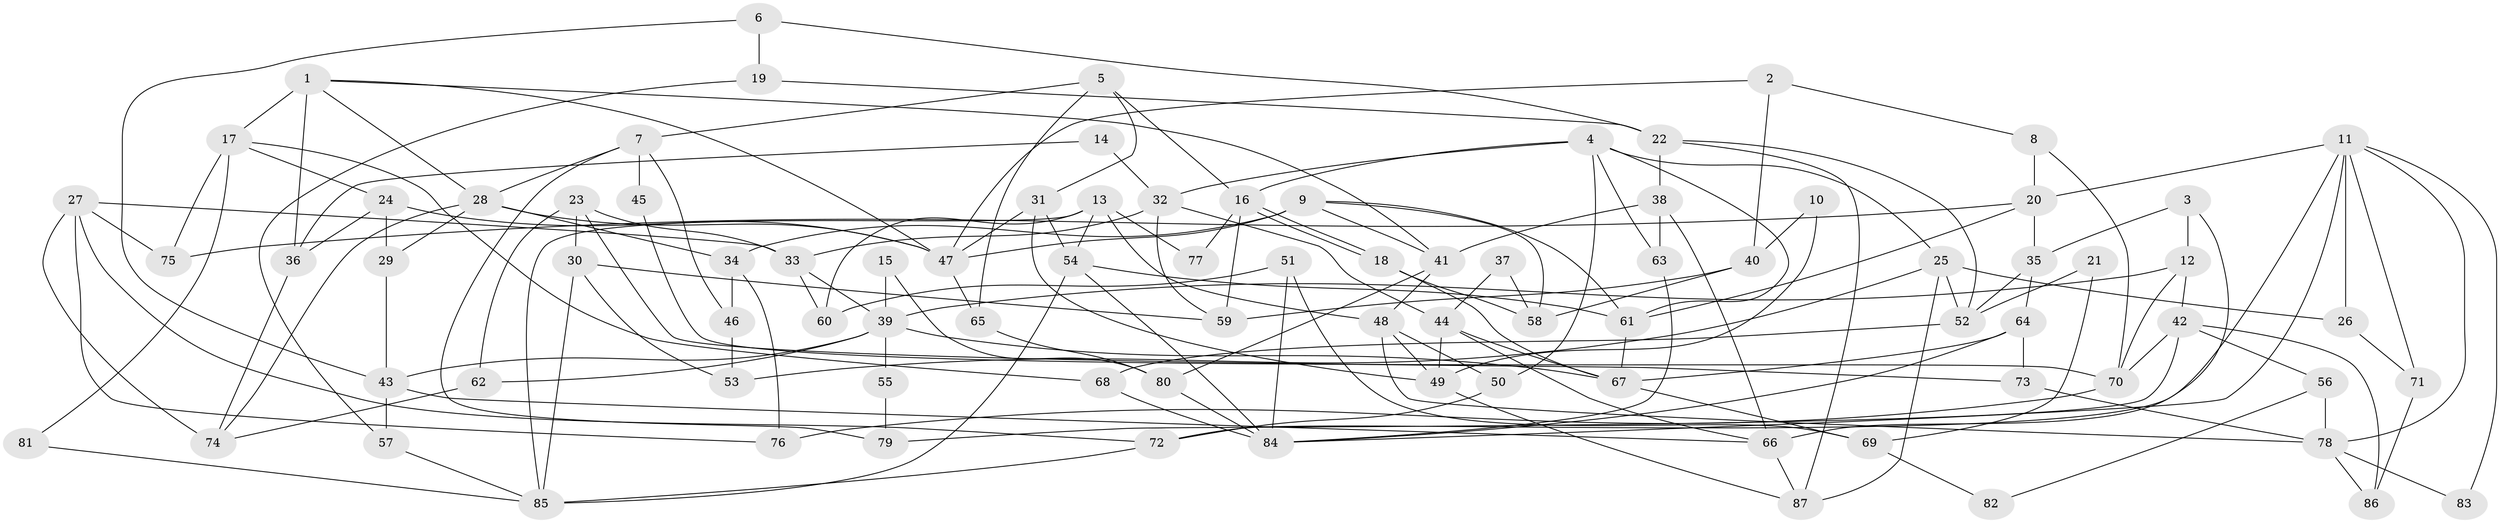 // Generated by graph-tools (version 1.1) at 2025/11/02/27/25 16:11:17]
// undirected, 87 vertices, 174 edges
graph export_dot {
graph [start="1"]
  node [color=gray90,style=filled];
  1;
  2;
  3;
  4;
  5;
  6;
  7;
  8;
  9;
  10;
  11;
  12;
  13;
  14;
  15;
  16;
  17;
  18;
  19;
  20;
  21;
  22;
  23;
  24;
  25;
  26;
  27;
  28;
  29;
  30;
  31;
  32;
  33;
  34;
  35;
  36;
  37;
  38;
  39;
  40;
  41;
  42;
  43;
  44;
  45;
  46;
  47;
  48;
  49;
  50;
  51;
  52;
  53;
  54;
  55;
  56;
  57;
  58;
  59;
  60;
  61;
  62;
  63;
  64;
  65;
  66;
  67;
  68;
  69;
  70;
  71;
  72;
  73;
  74;
  75;
  76;
  77;
  78;
  79;
  80;
  81;
  82;
  83;
  84;
  85;
  86;
  87;
  1 -- 41;
  1 -- 47;
  1 -- 17;
  1 -- 28;
  1 -- 36;
  2 -- 47;
  2 -- 40;
  2 -- 8;
  3 -- 66;
  3 -- 12;
  3 -- 35;
  4 -- 50;
  4 -- 16;
  4 -- 25;
  4 -- 32;
  4 -- 61;
  4 -- 63;
  5 -- 16;
  5 -- 31;
  5 -- 7;
  5 -- 65;
  6 -- 22;
  6 -- 43;
  6 -- 19;
  7 -- 28;
  7 -- 45;
  7 -- 46;
  7 -- 79;
  8 -- 20;
  8 -- 70;
  9 -- 47;
  9 -- 34;
  9 -- 41;
  9 -- 58;
  9 -- 61;
  10 -- 49;
  10 -- 40;
  11 -- 72;
  11 -- 20;
  11 -- 26;
  11 -- 71;
  11 -- 78;
  11 -- 83;
  11 -- 84;
  12 -- 42;
  12 -- 39;
  12 -- 70;
  13 -- 48;
  13 -- 54;
  13 -- 60;
  13 -- 77;
  13 -- 85;
  14 -- 36;
  14 -- 32;
  15 -- 39;
  15 -- 80;
  16 -- 59;
  16 -- 18;
  16 -- 18;
  16 -- 77;
  17 -- 24;
  17 -- 68;
  17 -- 75;
  17 -- 81;
  18 -- 67;
  18 -- 58;
  19 -- 57;
  19 -- 22;
  20 -- 35;
  20 -- 61;
  20 -- 75;
  21 -- 69;
  21 -- 52;
  22 -- 52;
  22 -- 38;
  22 -- 87;
  23 -- 33;
  23 -- 30;
  23 -- 62;
  23 -- 73;
  24 -- 29;
  24 -- 47;
  24 -- 36;
  25 -- 52;
  25 -- 26;
  25 -- 53;
  25 -- 87;
  26 -- 71;
  27 -- 75;
  27 -- 74;
  27 -- 33;
  27 -- 72;
  27 -- 76;
  28 -- 47;
  28 -- 29;
  28 -- 34;
  28 -- 74;
  29 -- 43;
  30 -- 85;
  30 -- 53;
  30 -- 59;
  31 -- 54;
  31 -- 49;
  31 -- 47;
  32 -- 33;
  32 -- 44;
  32 -- 59;
  33 -- 39;
  33 -- 60;
  34 -- 76;
  34 -- 46;
  35 -- 64;
  35 -- 52;
  36 -- 74;
  37 -- 58;
  37 -- 44;
  38 -- 63;
  38 -- 41;
  38 -- 66;
  39 -- 67;
  39 -- 62;
  39 -- 43;
  39 -- 55;
  40 -- 59;
  40 -- 58;
  41 -- 48;
  41 -- 80;
  42 -- 70;
  42 -- 86;
  42 -- 56;
  42 -- 79;
  43 -- 66;
  43 -- 57;
  44 -- 66;
  44 -- 49;
  44 -- 67;
  45 -- 70;
  46 -- 53;
  47 -- 65;
  48 -- 49;
  48 -- 50;
  48 -- 78;
  49 -- 87;
  50 -- 72;
  51 -- 84;
  51 -- 60;
  51 -- 69;
  52 -- 68;
  54 -- 61;
  54 -- 84;
  54 -- 85;
  55 -- 79;
  56 -- 78;
  56 -- 82;
  57 -- 85;
  61 -- 67;
  62 -- 74;
  63 -- 84;
  64 -- 73;
  64 -- 67;
  64 -- 84;
  65 -- 80;
  66 -- 87;
  67 -- 69;
  68 -- 84;
  69 -- 82;
  70 -- 76;
  71 -- 86;
  72 -- 85;
  73 -- 78;
  78 -- 83;
  78 -- 86;
  80 -- 84;
  81 -- 85;
}
